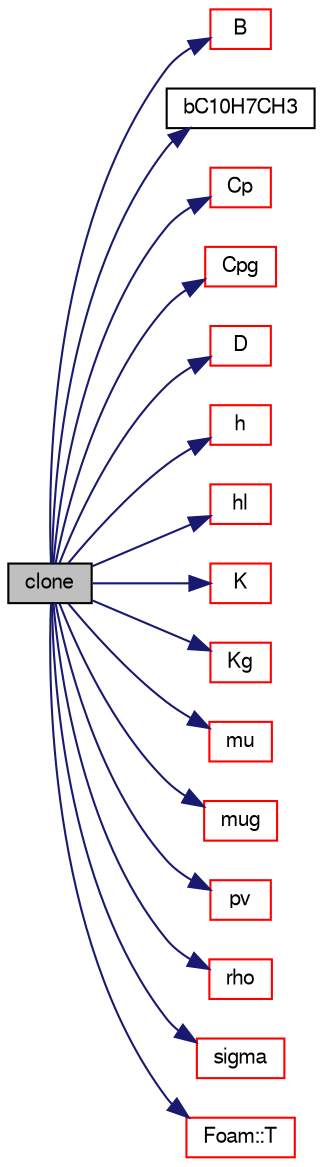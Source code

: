 digraph "clone"
{
  bgcolor="transparent";
  edge [fontname="FreeSans",fontsize="10",labelfontname="FreeSans",labelfontsize="10"];
  node [fontname="FreeSans",fontsize="10",shape=record];
  rankdir="LR";
  Node13 [label="clone",height=0.2,width=0.4,color="black", fillcolor="grey75", style="filled", fontcolor="black"];
  Node13 -> Node14 [color="midnightblue",fontsize="10",style="solid",fontname="FreeSans"];
  Node14 [label="B",height=0.2,width=0.4,color="red",URL="$a29854.html#a1f9ff94e737d2e0a47f334e31b94419e",tooltip="Second Virial Coefficient [m^3/kg]. "];
  Node13 -> Node20 [color="midnightblue",fontsize="10",style="solid",fontname="FreeSans"];
  Node20 [label="bC10H7CH3",height=0.2,width=0.4,color="black",URL="$a29854.html#a26831df4dec532bbdee662c506b411b2",tooltip="Construct null. "];
  Node13 -> Node21 [color="midnightblue",fontsize="10",style="solid",fontname="FreeSans"];
  Node21 [label="Cp",height=0.2,width=0.4,color="red",URL="$a29854.html#aa3c6db57b3c2349f7078463fda391158",tooltip="Liquid heat capacity [J/(kg K)]. "];
  Node13 -> Node23 [color="midnightblue",fontsize="10",style="solid",fontname="FreeSans"];
  Node23 [label="Cpg",height=0.2,width=0.4,color="red",URL="$a29854.html#a48ab15b6063e624713e5ab1589544ce2",tooltip="Ideal gas heat capacity [J/(kg K)]. "];
  Node13 -> Node28 [color="midnightblue",fontsize="10",style="solid",fontname="FreeSans"];
  Node28 [label="D",height=0.2,width=0.4,color="red",URL="$a29854.html#a2e708bd90b5d9eb44d555510967a8f81",tooltip="Vapour diffussivity [m2/s]. "];
  Node13 -> Node30 [color="midnightblue",fontsize="10",style="solid",fontname="FreeSans"];
  Node30 [label="h",height=0.2,width=0.4,color="red",URL="$a29854.html#a3569c4af4ca72f884acbec9ca4128db0",tooltip="Liquid Enthalpy [J/(kg)]. "];
  Node13 -> Node31 [color="midnightblue",fontsize="10",style="solid",fontname="FreeSans"];
  Node31 [label="hl",height=0.2,width=0.4,color="red",URL="$a29854.html#ad6dc578c5da8eaae2169eabdb869b649",tooltip="Heat of vapourisation [J/kg]. "];
  Node13 -> Node33 [color="midnightblue",fontsize="10",style="solid",fontname="FreeSans"];
  Node33 [label="K",height=0.2,width=0.4,color="red",URL="$a29854.html#a4235213634c8d43b1fc07fb29eaf6164",tooltip="Liquid thermal conductivity [W/(m K)]. "];
  Node13 -> Node34 [color="midnightblue",fontsize="10",style="solid",fontname="FreeSans"];
  Node34 [label="Kg",height=0.2,width=0.4,color="red",URL="$a29854.html#af943d8a0d2af0f039beb149978ad6abf",tooltip="Vapour thermal conductivity [W/(m K)]. "];
  Node13 -> Node36 [color="midnightblue",fontsize="10",style="solid",fontname="FreeSans"];
  Node36 [label="mu",height=0.2,width=0.4,color="red",URL="$a29854.html#a3e54dc6e2f8afb3cc8db22c54511fc36",tooltip="Liquid viscosity [Pa s]. "];
  Node13 -> Node40 [color="midnightblue",fontsize="10",style="solid",fontname="FreeSans"];
  Node40 [label="mug",height=0.2,width=0.4,color="red",URL="$a29854.html#aaf3a574f039cec15a76444a0d0502cef",tooltip="Vapour viscosity [Pa s]. "];
  Node13 -> Node41 [color="midnightblue",fontsize="10",style="solid",fontname="FreeSans"];
  Node41 [label="pv",height=0.2,width=0.4,color="red",URL="$a29854.html#ab6c48215446173bc01773d033ac8e337",tooltip="Vapour pressure [Pa]. "];
  Node13 -> Node42 [color="midnightblue",fontsize="10",style="solid",fontname="FreeSans"];
  Node42 [label="rho",height=0.2,width=0.4,color="red",URL="$a29854.html#a79793fef0683d35cc934a4d38fb6dbee",tooltip="Liquid density [kg/m^3]. "];
  Node13 -> Node44 [color="midnightblue",fontsize="10",style="solid",fontname="FreeSans"];
  Node44 [label="sigma",height=0.2,width=0.4,color="red",URL="$a29854.html#a7cee74aa297ad09087f0abbc7182a2af",tooltip="Surface tension [N/m]. "];
  Node13 -> Node45 [color="midnightblue",fontsize="10",style="solid",fontname="FreeSans"];
  Node45 [label="Foam::T",height=0.2,width=0.4,color="red",URL="$a21124.html#ae57fda0abb14bb0944947c463c6e09d4"];
}
